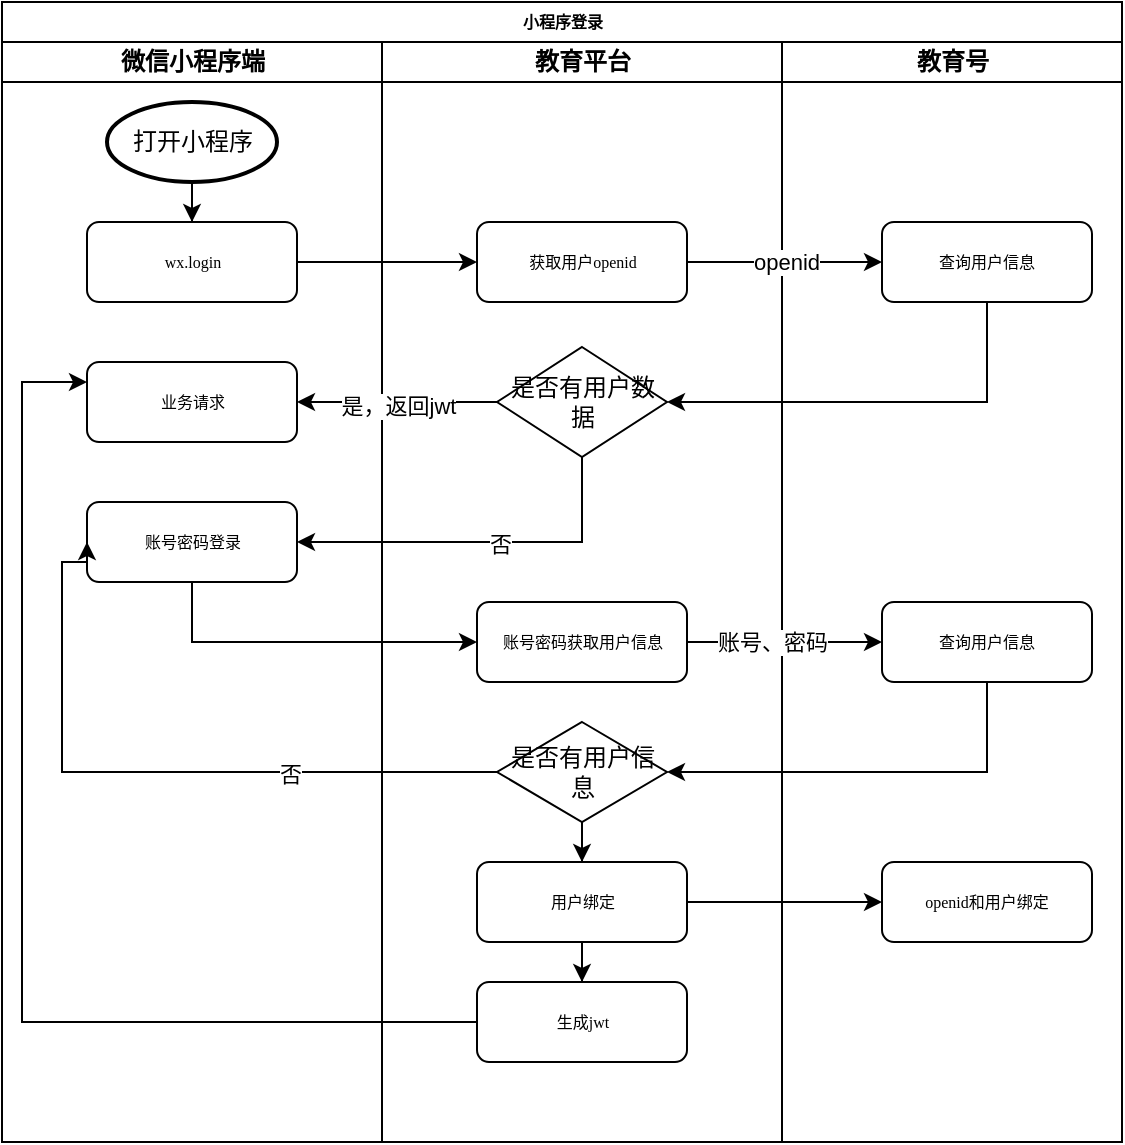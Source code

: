 <mxfile version="20.8.23" type="github">
  <diagram name="Page-1" id="74e2e168-ea6b-b213-b513-2b3c1d86103e">
    <mxGraphModel dx="954" dy="562" grid="1" gridSize="10" guides="1" tooltips="1" connect="1" arrows="1" fold="1" page="1" pageScale="1" pageWidth="1100" pageHeight="850" background="none" math="0" shadow="0">
      <root>
        <mxCell id="0" />
        <mxCell id="1" parent="0" />
        <mxCell id="77e6c97f196da883-1" value="小程序登录" style="swimlane;html=1;childLayout=stackLayout;startSize=20;rounded=0;shadow=0;labelBackgroundColor=none;strokeWidth=1;fontFamily=Verdana;fontSize=8;align=center;" parent="1" vertex="1">
          <mxGeometry x="70" y="40" width="560" height="570" as="geometry" />
        </mxCell>
        <mxCell id="77e6c97f196da883-2" value="微信小程序端" style="swimlane;html=1;startSize=20;" parent="77e6c97f196da883-1" vertex="1">
          <mxGeometry y="20" width="190" height="550" as="geometry" />
        </mxCell>
        <mxCell id="77e6c97f196da883-8" value="wx.login" style="rounded=1;whiteSpace=wrap;html=1;shadow=0;labelBackgroundColor=none;strokeWidth=1;fontFamily=Verdana;fontSize=8;align=center;" parent="77e6c97f196da883-2" vertex="1">
          <mxGeometry x="42.5" y="90" width="105" height="40" as="geometry" />
        </mxCell>
        <mxCell id="St_N9CnWfyDUKcXHqgjy-3" style="edgeStyle=orthogonalEdgeStyle;rounded=0;orthogonalLoop=1;jettySize=auto;html=1;entryX=0.5;entryY=0;entryDx=0;entryDy=0;" edge="1" parent="77e6c97f196da883-2" source="St_N9CnWfyDUKcXHqgjy-2" target="77e6c97f196da883-8">
          <mxGeometry relative="1" as="geometry" />
        </mxCell>
        <mxCell id="St_N9CnWfyDUKcXHqgjy-2" value="打开小程序" style="strokeWidth=2;html=1;shape=mxgraph.flowchart.start_1;whiteSpace=wrap;" vertex="1" parent="77e6c97f196da883-2">
          <mxGeometry x="52.5" y="30" width="85" height="40" as="geometry" />
        </mxCell>
        <mxCell id="St_N9CnWfyDUKcXHqgjy-10" value="业务请求" style="rounded=1;whiteSpace=wrap;html=1;shadow=0;labelBackgroundColor=none;strokeWidth=1;fontFamily=Verdana;fontSize=8;align=center;" vertex="1" parent="77e6c97f196da883-2">
          <mxGeometry x="42.5" y="160" width="105" height="40" as="geometry" />
        </mxCell>
        <mxCell id="St_N9CnWfyDUKcXHqgjy-13" value="账号密码登录" style="rounded=1;whiteSpace=wrap;html=1;shadow=0;labelBackgroundColor=none;strokeWidth=1;fontFamily=Verdana;fontSize=8;align=center;" vertex="1" parent="77e6c97f196da883-2">
          <mxGeometry x="42.5" y="230" width="105" height="40" as="geometry" />
        </mxCell>
        <mxCell id="77e6c97f196da883-3" value="教育平台" style="swimlane;html=1;startSize=20;" parent="77e6c97f196da883-1" vertex="1">
          <mxGeometry x="190" y="20" width="200" height="550" as="geometry" />
        </mxCell>
        <mxCell id="St_N9CnWfyDUKcXHqgjy-4" value="获取用户openid" style="rounded=1;whiteSpace=wrap;html=1;shadow=0;labelBackgroundColor=none;strokeWidth=1;fontFamily=Verdana;fontSize=8;align=center;" vertex="1" parent="77e6c97f196da883-3">
          <mxGeometry x="47.5" y="90" width="105" height="40" as="geometry" />
        </mxCell>
        <mxCell id="St_N9CnWfyDUKcXHqgjy-8" value="是否有用户数据" style="strokeWidth=1;html=1;shape=mxgraph.flowchart.decision;whiteSpace=wrap;" vertex="1" parent="77e6c97f196da883-3">
          <mxGeometry x="57.5" y="152.5" width="85" height="55" as="geometry" />
        </mxCell>
        <mxCell id="St_N9CnWfyDUKcXHqgjy-16" value="账号密码获取用户信息" style="rounded=1;whiteSpace=wrap;html=1;shadow=0;labelBackgroundColor=none;strokeWidth=1;fontFamily=Verdana;fontSize=8;align=center;" vertex="1" parent="77e6c97f196da883-3">
          <mxGeometry x="47.5" y="280" width="105" height="40" as="geometry" />
        </mxCell>
        <mxCell id="St_N9CnWfyDUKcXHqgjy-26" style="edgeStyle=orthogonalEdgeStyle;rounded=0;orthogonalLoop=1;jettySize=auto;html=1;entryX=0.5;entryY=0;entryDx=0;entryDy=0;" edge="1" parent="77e6c97f196da883-3" source="St_N9CnWfyDUKcXHqgjy-21" target="St_N9CnWfyDUKcXHqgjy-25">
          <mxGeometry relative="1" as="geometry" />
        </mxCell>
        <mxCell id="St_N9CnWfyDUKcXHqgjy-21" value="是否有用户信息" style="strokeWidth=1;html=1;shape=mxgraph.flowchart.decision;whiteSpace=wrap;" vertex="1" parent="77e6c97f196da883-3">
          <mxGeometry x="57.5" y="340" width="85" height="50" as="geometry" />
        </mxCell>
        <mxCell id="St_N9CnWfyDUKcXHqgjy-31" style="edgeStyle=orthogonalEdgeStyle;rounded=0;orthogonalLoop=1;jettySize=auto;html=1;entryX=0.5;entryY=0;entryDx=0;entryDy=0;" edge="1" parent="77e6c97f196da883-3" source="St_N9CnWfyDUKcXHqgjy-25" target="St_N9CnWfyDUKcXHqgjy-30">
          <mxGeometry relative="1" as="geometry" />
        </mxCell>
        <mxCell id="St_N9CnWfyDUKcXHqgjy-25" value="用户绑定" style="rounded=1;whiteSpace=wrap;html=1;shadow=0;labelBackgroundColor=none;strokeWidth=1;fontFamily=Verdana;fontSize=8;align=center;" vertex="1" parent="77e6c97f196da883-3">
          <mxGeometry x="47.5" y="410" width="105" height="40" as="geometry" />
        </mxCell>
        <mxCell id="St_N9CnWfyDUKcXHqgjy-30" value="生成jwt" style="rounded=1;whiteSpace=wrap;html=1;shadow=0;labelBackgroundColor=none;strokeWidth=1;fontFamily=Verdana;fontSize=8;align=center;" vertex="1" parent="77e6c97f196da883-3">
          <mxGeometry x="47.5" y="470" width="105" height="40" as="geometry" />
        </mxCell>
        <mxCell id="77e6c97f196da883-4" value="教育号" style="swimlane;html=1;startSize=20;" parent="77e6c97f196da883-1" vertex="1">
          <mxGeometry x="390" y="20" width="170" height="550" as="geometry" />
        </mxCell>
        <mxCell id="St_N9CnWfyDUKcXHqgjy-6" value="查询用户信息" style="rounded=1;whiteSpace=wrap;html=1;shadow=0;labelBackgroundColor=none;strokeWidth=1;fontFamily=Verdana;fontSize=8;align=center;" vertex="1" parent="77e6c97f196da883-4">
          <mxGeometry x="50" y="90" width="105" height="40" as="geometry" />
        </mxCell>
        <mxCell id="St_N9CnWfyDUKcXHqgjy-18" value="查询用户信息" style="rounded=1;whiteSpace=wrap;html=1;shadow=0;labelBackgroundColor=none;strokeWidth=1;fontFamily=Verdana;fontSize=8;align=center;" vertex="1" parent="77e6c97f196da883-4">
          <mxGeometry x="50" y="280" width="105" height="40" as="geometry" />
        </mxCell>
        <mxCell id="St_N9CnWfyDUKcXHqgjy-28" value="openid和用户绑定" style="rounded=1;whiteSpace=wrap;html=1;shadow=0;labelBackgroundColor=none;strokeWidth=1;fontFamily=Verdana;fontSize=8;align=center;" vertex="1" parent="77e6c97f196da883-4">
          <mxGeometry x="50" y="410" width="105" height="40" as="geometry" />
        </mxCell>
        <mxCell id="St_N9CnWfyDUKcXHqgjy-5" style="edgeStyle=orthogonalEdgeStyle;rounded=0;orthogonalLoop=1;jettySize=auto;html=1;entryX=0;entryY=0.5;entryDx=0;entryDy=0;" edge="1" parent="77e6c97f196da883-1" source="77e6c97f196da883-8" target="St_N9CnWfyDUKcXHqgjy-4">
          <mxGeometry relative="1" as="geometry" />
        </mxCell>
        <mxCell id="St_N9CnWfyDUKcXHqgjy-7" value="openid" style="edgeStyle=orthogonalEdgeStyle;rounded=0;orthogonalLoop=1;jettySize=auto;html=1;entryX=0;entryY=0.5;entryDx=0;entryDy=0;" edge="1" parent="77e6c97f196da883-1" source="St_N9CnWfyDUKcXHqgjy-4" target="St_N9CnWfyDUKcXHqgjy-6">
          <mxGeometry relative="1" as="geometry" />
        </mxCell>
        <mxCell id="St_N9CnWfyDUKcXHqgjy-9" style="edgeStyle=orthogonalEdgeStyle;rounded=0;orthogonalLoop=1;jettySize=auto;html=1;entryX=1;entryY=0.5;entryDx=0;entryDy=0;entryPerimeter=0;exitX=0.5;exitY=1;exitDx=0;exitDy=0;" edge="1" parent="77e6c97f196da883-1" source="St_N9CnWfyDUKcXHqgjy-6" target="St_N9CnWfyDUKcXHqgjy-8">
          <mxGeometry relative="1" as="geometry" />
        </mxCell>
        <mxCell id="St_N9CnWfyDUKcXHqgjy-11" style="edgeStyle=orthogonalEdgeStyle;rounded=0;orthogonalLoop=1;jettySize=auto;html=1;" edge="1" parent="77e6c97f196da883-1" source="St_N9CnWfyDUKcXHqgjy-8" target="St_N9CnWfyDUKcXHqgjy-10">
          <mxGeometry relative="1" as="geometry" />
        </mxCell>
        <mxCell id="St_N9CnWfyDUKcXHqgjy-12" value="是，返回jwt" style="edgeLabel;html=1;align=center;verticalAlign=middle;resizable=0;points=[];" vertex="1" connectable="0" parent="St_N9CnWfyDUKcXHqgjy-11">
          <mxGeometry x="-0.015" y="2" relative="1" as="geometry">
            <mxPoint as="offset" />
          </mxGeometry>
        </mxCell>
        <mxCell id="St_N9CnWfyDUKcXHqgjy-14" style="edgeStyle=orthogonalEdgeStyle;rounded=0;orthogonalLoop=1;jettySize=auto;html=1;entryX=1;entryY=0.5;entryDx=0;entryDy=0;exitX=0.5;exitY=1;exitDx=0;exitDy=0;exitPerimeter=0;" edge="1" parent="77e6c97f196da883-1" source="St_N9CnWfyDUKcXHqgjy-8" target="St_N9CnWfyDUKcXHqgjy-13">
          <mxGeometry relative="1" as="geometry" />
        </mxCell>
        <mxCell id="St_N9CnWfyDUKcXHqgjy-15" value="否" style="edgeLabel;html=1;align=center;verticalAlign=middle;resizable=0;points=[];" vertex="1" connectable="0" parent="St_N9CnWfyDUKcXHqgjy-14">
          <mxGeometry x="-0.09" y="1" relative="1" as="geometry">
            <mxPoint as="offset" />
          </mxGeometry>
        </mxCell>
        <mxCell id="St_N9CnWfyDUKcXHqgjy-17" style="edgeStyle=orthogonalEdgeStyle;rounded=0;orthogonalLoop=1;jettySize=auto;html=1;entryX=0;entryY=0.5;entryDx=0;entryDy=0;exitX=0.5;exitY=1;exitDx=0;exitDy=0;" edge="1" parent="77e6c97f196da883-1" source="St_N9CnWfyDUKcXHqgjy-13" target="St_N9CnWfyDUKcXHqgjy-16">
          <mxGeometry relative="1" as="geometry" />
        </mxCell>
        <mxCell id="St_N9CnWfyDUKcXHqgjy-19" style="edgeStyle=orthogonalEdgeStyle;rounded=0;orthogonalLoop=1;jettySize=auto;html=1;entryX=0;entryY=0.5;entryDx=0;entryDy=0;" edge="1" parent="77e6c97f196da883-1" source="St_N9CnWfyDUKcXHqgjy-16" target="St_N9CnWfyDUKcXHqgjy-18">
          <mxGeometry relative="1" as="geometry" />
        </mxCell>
        <mxCell id="St_N9CnWfyDUKcXHqgjy-20" value="账号、密码" style="edgeLabel;html=1;align=center;verticalAlign=middle;resizable=0;points=[];" vertex="1" connectable="0" parent="St_N9CnWfyDUKcXHqgjy-19">
          <mxGeometry x="-0.412" relative="1" as="geometry">
            <mxPoint x="14" as="offset" />
          </mxGeometry>
        </mxCell>
        <mxCell id="St_N9CnWfyDUKcXHqgjy-22" style="edgeStyle=orthogonalEdgeStyle;rounded=0;orthogonalLoop=1;jettySize=auto;html=1;entryX=1;entryY=0.5;entryDx=0;entryDy=0;entryPerimeter=0;exitX=0.5;exitY=1;exitDx=0;exitDy=0;" edge="1" parent="77e6c97f196da883-1" source="St_N9CnWfyDUKcXHqgjy-18" target="St_N9CnWfyDUKcXHqgjy-21">
          <mxGeometry relative="1" as="geometry" />
        </mxCell>
        <mxCell id="St_N9CnWfyDUKcXHqgjy-23" style="edgeStyle=orthogonalEdgeStyle;rounded=0;orthogonalLoop=1;jettySize=auto;html=1;entryX=0;entryY=0.5;entryDx=0;entryDy=0;exitX=0;exitY=0.5;exitDx=0;exitDy=0;exitPerimeter=0;" edge="1" parent="77e6c97f196da883-1" source="St_N9CnWfyDUKcXHqgjy-21" target="St_N9CnWfyDUKcXHqgjy-13">
          <mxGeometry relative="1" as="geometry">
            <Array as="points">
              <mxPoint x="30" y="385" />
              <mxPoint x="30" y="280" />
              <mxPoint x="43" y="280" />
            </Array>
          </mxGeometry>
        </mxCell>
        <mxCell id="St_N9CnWfyDUKcXHqgjy-24" value="否" style="edgeLabel;html=1;align=center;verticalAlign=middle;resizable=0;points=[];" vertex="1" connectable="0" parent="St_N9CnWfyDUKcXHqgjy-23">
          <mxGeometry x="-0.396" y="1" relative="1" as="geometry">
            <mxPoint as="offset" />
          </mxGeometry>
        </mxCell>
        <mxCell id="St_N9CnWfyDUKcXHqgjy-29" style="edgeStyle=orthogonalEdgeStyle;rounded=0;orthogonalLoop=1;jettySize=auto;html=1;" edge="1" parent="77e6c97f196da883-1" source="St_N9CnWfyDUKcXHqgjy-25" target="St_N9CnWfyDUKcXHqgjy-28">
          <mxGeometry relative="1" as="geometry" />
        </mxCell>
        <mxCell id="St_N9CnWfyDUKcXHqgjy-32" style="edgeStyle=orthogonalEdgeStyle;rounded=0;orthogonalLoop=1;jettySize=auto;html=1;entryX=0;entryY=0.25;entryDx=0;entryDy=0;exitX=0;exitY=0.5;exitDx=0;exitDy=0;" edge="1" parent="77e6c97f196da883-1" source="St_N9CnWfyDUKcXHqgjy-30" target="St_N9CnWfyDUKcXHqgjy-10">
          <mxGeometry relative="1" as="geometry">
            <Array as="points">
              <mxPoint x="10" y="510" />
              <mxPoint x="10" y="190" />
            </Array>
          </mxGeometry>
        </mxCell>
      </root>
    </mxGraphModel>
  </diagram>
</mxfile>
